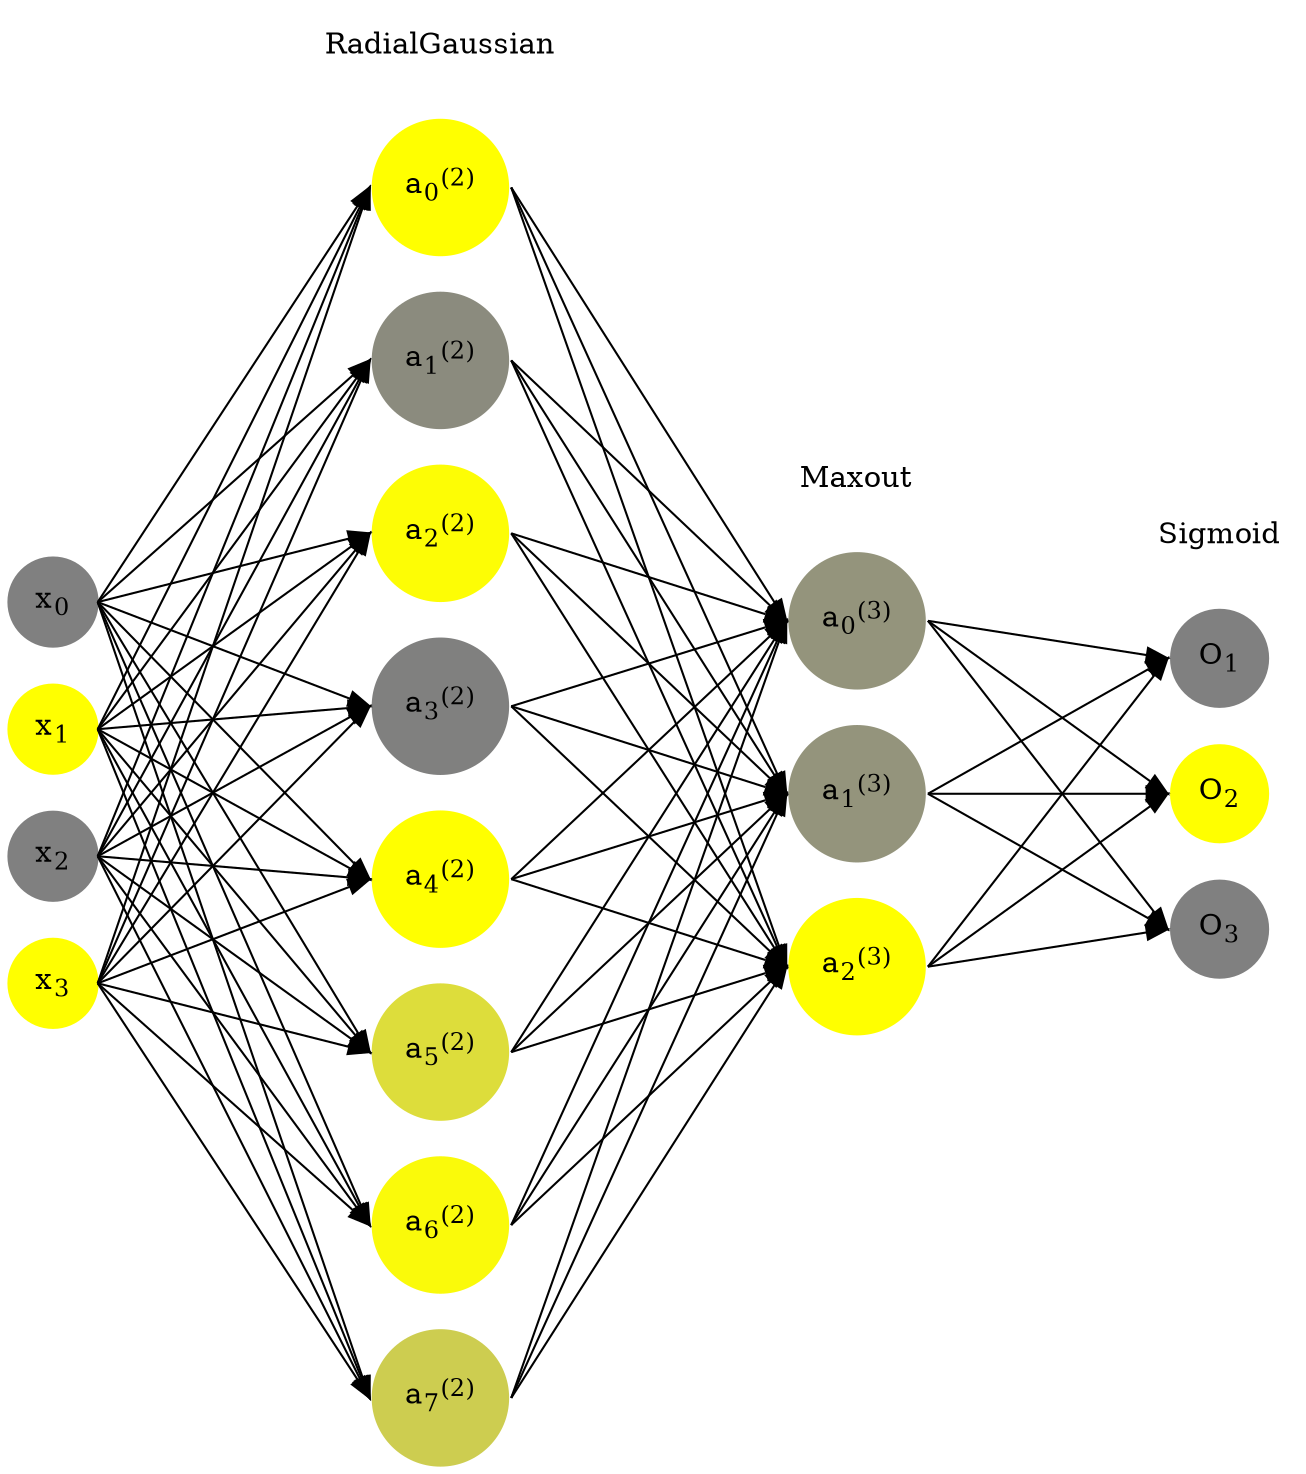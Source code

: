 digraph G {
	rankdir = LR;
	splines=false;
	edge[style=invis];
	ranksep= 1.4;
	{
	node [shape=circle, color="0.1667, 0.0, 0.5", style=filled, fillcolor="0.1667, 0.0, 0.5"];
	x0 [label=<x<sub>0</sub>>];
	}
	{
	node [shape=circle, color="0.1667, 1.0, 1.0", style=filled, fillcolor="0.1667, 1.0, 1.0"];
	x1 [label=<x<sub>1</sub>>];
	}
	{
	node [shape=circle, color="0.1667, 0.0, 0.5", style=filled, fillcolor="0.1667, 0.0, 0.5"];
	x2 [label=<x<sub>2</sub>>];
	}
	{
	node [shape=circle, color="0.1667, 1.0, 1.0", style=filled, fillcolor="0.1667, 1.0, 1.0"];
	x3 [label=<x<sub>3</sub>>];
	}
	{
	node [shape=circle, color="0.1667, 0.999653, 0.999826", style=filled, fillcolor="0.1667, 0.999653, 0.999826"];
	a02 [label=<a<sub>0</sub><sup>(2)</sup>>];
	}
	{
	node [shape=circle, color="0.1667, 0.090030, 0.545015", style=filled, fillcolor="0.1667, 0.090030, 0.545015"];
	a12 [label=<a<sub>1</sub><sup>(2)</sup>>];
	}
	{
	node [shape=circle, color="0.1667, 0.977454, 0.988727", style=filled, fillcolor="0.1667, 0.977454, 0.988727"];
	a22 [label=<a<sub>2</sub><sup>(2)</sup>>];
	}
	{
	node [shape=circle, color="0.1667, 0.002119, 0.501060", style=filled, fillcolor="0.1667, 0.002119, 0.501060"];
	a32 [label=<a<sub>3</sub><sup>(2)</sup>>];
	}
	{
	node [shape=circle, color="0.1667, 0.999995, 0.999998", style=filled, fillcolor="0.1667, 0.999995, 0.999998"];
	a42 [label=<a<sub>4</sub><sup>(2)</sup>>];
	}
	{
	node [shape=circle, color="0.1667, 0.728924, 0.864462", style=filled, fillcolor="0.1667, 0.728924, 0.864462"];
	a52 [label=<a<sub>5</sub><sup>(2)</sup>>];
	}
	{
	node [shape=circle, color="0.1667, 0.956205, 0.978103", style=filled, fillcolor="0.1667, 0.956205, 0.978103"];
	a62 [label=<a<sub>6</sub><sup>(2)</sup>>];
	}
	{
	node [shape=circle, color="0.1667, 0.607319, 0.803659", style=filled, fillcolor="0.1667, 0.607319, 0.803659"];
	a72 [label=<a<sub>7</sub><sup>(2)</sup>>];
	}
	{
	node [shape=circle, color="0.1667, 0.161053, 0.580527", style=filled, fillcolor="0.1667, 0.161053, 0.580527"];
	a03 [label=<a<sub>0</sub><sup>(3)</sup>>];
	}
	{
	node [shape=circle, color="0.1667, 0.161053, 0.580527", style=filled, fillcolor="0.1667, 0.161053, 0.580527"];
	a13 [label=<a<sub>1</sub><sup>(3)</sup>>];
	}
	{
	node [shape=circle, color="0.1667, 3.995809, 2.497904", style=filled, fillcolor="0.1667, 3.995809, 2.497904"];
	a23 [label=<a<sub>2</sub><sup>(3)</sup>>];
	}
	{
	node [shape=circle, color="0.1667, 0.0, 0.5", style=filled, fillcolor="0.1667, 0.0, 0.5"];
	O1 [label=<O<sub>1</sub>>];
	}
	{
	node [shape=circle, color="0.1667, 1.0, 1.0", style=filled, fillcolor="0.1667, 1.0, 1.0"];
	O2 [label=<O<sub>2</sub>>];
	}
	{
	node [shape=circle, color="0.1667, 0.0, 0.5", style=filled, fillcolor="0.1667, 0.0, 0.5"];
	O3 [label=<O<sub>3</sub>>];
	}
	{
	rank=same;
	x0->x1->x2->x3;
	}
	{
	rank=same;
	a02->a12->a22->a32->a42->a52->a62->a72;
	}
	{
	rank=same;
	a03->a13->a23;
	}
	{
	rank=same;
	O1->O2->O3;
	}
	l1 [shape=plaintext,label="RadialGaussian"];
	l1->a02;
	{rank=same; l1;a02};
	l2 [shape=plaintext,label="Maxout"];
	l2->a03;
	{rank=same; l2;a03};
	l3 [shape=plaintext,label="Sigmoid"];
	l3->O1;
	{rank=same; l3;O1};
edge[style=solid, tailport=e, headport=w];
	{x0;x1;x2;x3} -> {a02;a12;a22;a32;a42;a52;a62;a72};
	{a02;a12;a22;a32;a42;a52;a62;a72} -> {a03;a13;a23};
	{a03;a13;a23} -> {O1,O2,O3};
}